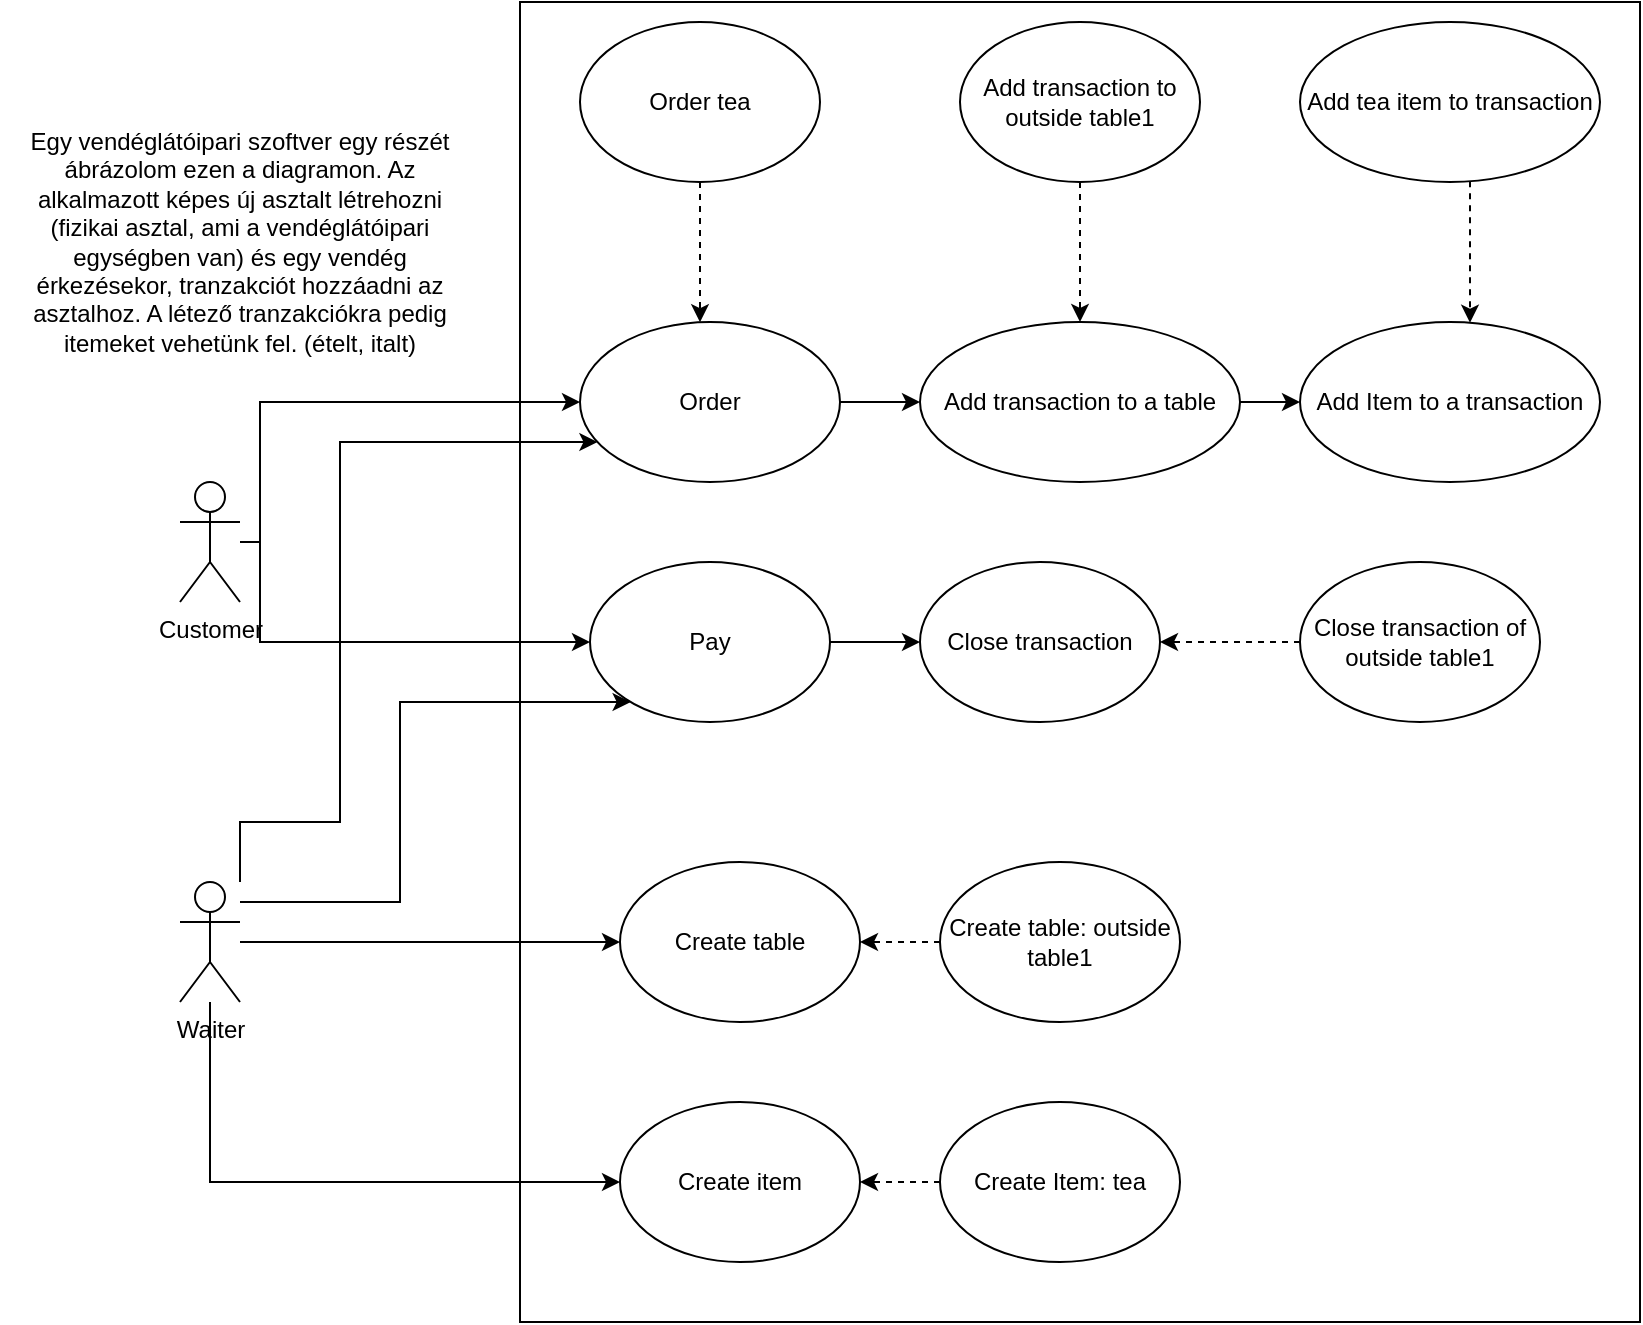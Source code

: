 <mxfile version="13.9.2" type="device"><diagram id="s449ds2RVYixhr3sQlJ3" name="Page-1"><mxGraphModel dx="782" dy="1638" grid="1" gridSize="10" guides="1" tooltips="1" connect="1" arrows="1" fold="1" page="1" pageScale="1" pageWidth="827" pageHeight="1169" math="0" shadow="0"><root><mxCell id="0"/><mxCell id="1" parent="0"/><mxCell id="VBGZuPVrb_6vYkob2Ukh-8" value="" style="rounded=0;whiteSpace=wrap;html=1;" vertex="1" parent="1"><mxGeometry x="260" y="-50" width="560" height="660" as="geometry"/></mxCell><mxCell id="VBGZuPVrb_6vYkob2Ukh-14" style="edgeStyle=orthogonalEdgeStyle;rounded=0;orthogonalLoop=1;jettySize=auto;html=1;" edge="1" parent="1" source="VBGZuPVrb_6vYkob2Ukh-6" target="VBGZuPVrb_6vYkob2Ukh-2"><mxGeometry relative="1" as="geometry"><Array as="points"><mxPoint x="220" y="420"/><mxPoint x="220" y="420"/></Array></mxGeometry></mxCell><mxCell id="VBGZuPVrb_6vYkob2Ukh-15" style="edgeStyle=orthogonalEdgeStyle;rounded=0;orthogonalLoop=1;jettySize=auto;html=1;" edge="1" parent="1" source="VBGZuPVrb_6vYkob2Ukh-6" target="VBGZuPVrb_6vYkob2Ukh-3"><mxGeometry relative="1" as="geometry"><Array as="points"><mxPoint x="105" y="540"/></Array></mxGeometry></mxCell><mxCell id="VBGZuPVrb_6vYkob2Ukh-33" style="edgeStyle=orthogonalEdgeStyle;rounded=0;orthogonalLoop=1;jettySize=auto;html=1;" edge="1" parent="1" source="VBGZuPVrb_6vYkob2Ukh-6" target="VBGZuPVrb_6vYkob2Ukh-18"><mxGeometry relative="1" as="geometry"><Array as="points"><mxPoint x="120" y="360"/><mxPoint x="170" y="360"/><mxPoint x="170" y="170"/></Array></mxGeometry></mxCell><mxCell id="VBGZuPVrb_6vYkob2Ukh-34" style="edgeStyle=orthogonalEdgeStyle;rounded=0;orthogonalLoop=1;jettySize=auto;html=1;" edge="1" parent="1" source="VBGZuPVrb_6vYkob2Ukh-6" target="VBGZuPVrb_6vYkob2Ukh-23"><mxGeometry relative="1" as="geometry"><Array as="points"><mxPoint x="200" y="400"/><mxPoint x="200" y="300"/></Array></mxGeometry></mxCell><mxCell id="VBGZuPVrb_6vYkob2Ukh-6" value="Waiter" style="shape=umlActor;verticalLabelPosition=bottom;verticalAlign=top;html=1;outlineConnect=0;" vertex="1" parent="1"><mxGeometry x="90" y="390" width="30" height="60" as="geometry"/></mxCell><mxCell id="VBGZuPVrb_6vYkob2Ukh-2" value="Create table" style="ellipse;whiteSpace=wrap;html=1;" vertex="1" parent="1"><mxGeometry x="310" y="380" width="120" height="80" as="geometry"/></mxCell><mxCell id="VBGZuPVrb_6vYkob2Ukh-3" value="Create item" style="ellipse;whiteSpace=wrap;html=1;" vertex="1" parent="1"><mxGeometry x="310" y="500" width="120" height="80" as="geometry"/></mxCell><mxCell id="VBGZuPVrb_6vYkob2Ukh-16" style="edgeStyle=orthogonalEdgeStyle;rounded=0;orthogonalLoop=1;jettySize=auto;html=1;" edge="1" parent="1" source="VBGZuPVrb_6vYkob2Ukh-4" target="VBGZuPVrb_6vYkob2Ukh-5"><mxGeometry relative="1" as="geometry"><Array as="points"><mxPoint x="660" y="161"/><mxPoint x="660" y="161"/></Array></mxGeometry></mxCell><mxCell id="VBGZuPVrb_6vYkob2Ukh-4" value="Add transaction to a table" style="ellipse;whiteSpace=wrap;html=1;" vertex="1" parent="1"><mxGeometry x="460" y="110" width="160" height="80" as="geometry"/></mxCell><mxCell id="VBGZuPVrb_6vYkob2Ukh-5" value="Add Item to a transaction" style="ellipse;whiteSpace=wrap;html=1;" vertex="1" parent="1"><mxGeometry x="650" y="110" width="150" height="80" as="geometry"/></mxCell><mxCell id="VBGZuPVrb_6vYkob2Ukh-9" value="Close transaction" style="ellipse;whiteSpace=wrap;html=1;" vertex="1" parent="1"><mxGeometry x="460" y="230" width="120" height="80" as="geometry"/></mxCell><mxCell id="VBGZuPVrb_6vYkob2Ukh-11" value="Egy vendéglátóipari szoftver egy részét ábrázolom ezen a diagramon. Az alkalmazott képes új asztalt létrehozni (fizikai asztal, ami a vendéglátóipari egységben van) és egy vendég érkezésekor, tranzakciót hozzáadni az asztalhoz. A létező tranzakciókra pedig itemeket vehetünk fel. (ételt, italt)" style="text;html=1;strokeColor=none;fillColor=none;align=center;verticalAlign=middle;whiteSpace=wrap;rounded=0;" vertex="1" parent="1"><mxGeometry y="10" width="240" height="120" as="geometry"/></mxCell><mxCell id="VBGZuPVrb_6vYkob2Ukh-21" style="edgeStyle=orthogonalEdgeStyle;rounded=0;orthogonalLoop=1;jettySize=auto;html=1;" edge="1" parent="1" source="VBGZuPVrb_6vYkob2Ukh-18" target="VBGZuPVrb_6vYkob2Ukh-4"><mxGeometry relative="1" as="geometry"/></mxCell><mxCell id="VBGZuPVrb_6vYkob2Ukh-18" value="Order" style="ellipse;whiteSpace=wrap;html=1;" vertex="1" parent="1"><mxGeometry x="290" y="110" width="130" height="80" as="geometry"/></mxCell><mxCell id="VBGZuPVrb_6vYkob2Ukh-20" style="edgeStyle=orthogonalEdgeStyle;rounded=0;orthogonalLoop=1;jettySize=auto;html=1;dashed=1;" edge="1" parent="1" source="VBGZuPVrb_6vYkob2Ukh-19" target="VBGZuPVrb_6vYkob2Ukh-18"><mxGeometry relative="1" as="geometry"><Array as="points"><mxPoint x="350" y="90"/><mxPoint x="350" y="90"/></Array></mxGeometry></mxCell><mxCell id="VBGZuPVrb_6vYkob2Ukh-19" value="Order tea" style="ellipse;whiteSpace=wrap;html=1;" vertex="1" parent="1"><mxGeometry x="290" y="-40" width="120" height="80" as="geometry"/></mxCell><mxCell id="VBGZuPVrb_6vYkob2Ukh-25" style="edgeStyle=orthogonalEdgeStyle;rounded=0;orthogonalLoop=1;jettySize=auto;html=1;" edge="1" parent="1" source="VBGZuPVrb_6vYkob2Ukh-23" target="VBGZuPVrb_6vYkob2Ukh-9"><mxGeometry relative="1" as="geometry"/></mxCell><mxCell id="VBGZuPVrb_6vYkob2Ukh-23" value="Pay" style="ellipse;whiteSpace=wrap;html=1;" vertex="1" parent="1"><mxGeometry x="295" y="230" width="120" height="80" as="geometry"/></mxCell><mxCell id="VBGZuPVrb_6vYkob2Ukh-26" style="edgeStyle=orthogonalEdgeStyle;rounded=0;orthogonalLoop=1;jettySize=auto;html=1;dashed=1;" edge="1" parent="1" source="VBGZuPVrb_6vYkob2Ukh-24" target="VBGZuPVrb_6vYkob2Ukh-5"><mxGeometry relative="1" as="geometry"><Array as="points"><mxPoint x="735" y="90"/><mxPoint x="735" y="90"/></Array></mxGeometry></mxCell><mxCell id="VBGZuPVrb_6vYkob2Ukh-24" value="Add tea item to transaction" style="ellipse;whiteSpace=wrap;html=1;" vertex="1" parent="1"><mxGeometry x="650" y="-40" width="150" height="80" as="geometry"/></mxCell><mxCell id="VBGZuPVrb_6vYkob2Ukh-31" style="edgeStyle=orthogonalEdgeStyle;rounded=0;orthogonalLoop=1;jettySize=auto;html=1;" edge="1" parent="1" source="VBGZuPVrb_6vYkob2Ukh-27" target="VBGZuPVrb_6vYkob2Ukh-18"><mxGeometry relative="1" as="geometry"><Array as="points"><mxPoint x="130" y="220"/><mxPoint x="130" y="150"/></Array></mxGeometry></mxCell><mxCell id="VBGZuPVrb_6vYkob2Ukh-32" style="edgeStyle=orthogonalEdgeStyle;rounded=0;orthogonalLoop=1;jettySize=auto;html=1;" edge="1" parent="1" source="VBGZuPVrb_6vYkob2Ukh-27" target="VBGZuPVrb_6vYkob2Ukh-23"><mxGeometry relative="1" as="geometry"><Array as="points"><mxPoint x="130" y="220"/><mxPoint x="130" y="270"/></Array></mxGeometry></mxCell><mxCell id="VBGZuPVrb_6vYkob2Ukh-27" value="Customer" style="shape=umlActor;verticalLabelPosition=bottom;verticalAlign=top;html=1;outlineConnect=0;" vertex="1" parent="1"><mxGeometry x="90" y="190" width="30" height="60" as="geometry"/></mxCell><mxCell id="VBGZuPVrb_6vYkob2Ukh-36" style="edgeStyle=orthogonalEdgeStyle;rounded=0;orthogonalLoop=1;jettySize=auto;html=1;dashed=1;" edge="1" parent="1" source="VBGZuPVrb_6vYkob2Ukh-35" target="VBGZuPVrb_6vYkob2Ukh-4"><mxGeometry relative="1" as="geometry"/></mxCell><mxCell id="VBGZuPVrb_6vYkob2Ukh-35" value="Add transaction to outside table1" style="ellipse;whiteSpace=wrap;html=1;" vertex="1" parent="1"><mxGeometry x="480" y="-40" width="120" height="80" as="geometry"/></mxCell><mxCell id="VBGZuPVrb_6vYkob2Ukh-38" style="edgeStyle=orthogonalEdgeStyle;rounded=0;orthogonalLoop=1;jettySize=auto;html=1;entryX=1;entryY=0.5;entryDx=0;entryDy=0;dashed=1;" edge="1" parent="1" source="VBGZuPVrb_6vYkob2Ukh-37" target="VBGZuPVrb_6vYkob2Ukh-9"><mxGeometry relative="1" as="geometry"/></mxCell><mxCell id="VBGZuPVrb_6vYkob2Ukh-37" value="Close transaction of outside table1" style="ellipse;whiteSpace=wrap;html=1;" vertex="1" parent="1"><mxGeometry x="650" y="230" width="120" height="80" as="geometry"/></mxCell><mxCell id="VBGZuPVrb_6vYkob2Ukh-40" style="edgeStyle=orthogonalEdgeStyle;rounded=0;orthogonalLoop=1;jettySize=auto;html=1;dashed=1;" edge="1" parent="1" source="VBGZuPVrb_6vYkob2Ukh-39" target="VBGZuPVrb_6vYkob2Ukh-2"><mxGeometry relative="1" as="geometry"/></mxCell><mxCell id="VBGZuPVrb_6vYkob2Ukh-39" value="Create table: outside table1" style="ellipse;whiteSpace=wrap;html=1;" vertex="1" parent="1"><mxGeometry x="470" y="380" width="120" height="80" as="geometry"/></mxCell><mxCell id="VBGZuPVrb_6vYkob2Ukh-42" style="edgeStyle=orthogonalEdgeStyle;rounded=0;orthogonalLoop=1;jettySize=auto;html=1;dashed=1;" edge="1" parent="1" source="VBGZuPVrb_6vYkob2Ukh-41" target="VBGZuPVrb_6vYkob2Ukh-3"><mxGeometry relative="1" as="geometry"/></mxCell><mxCell id="VBGZuPVrb_6vYkob2Ukh-41" value="Create Item: tea" style="ellipse;whiteSpace=wrap;html=1;" vertex="1" parent="1"><mxGeometry x="470" y="500" width="120" height="80" as="geometry"/></mxCell></root></mxGraphModel></diagram></mxfile>
